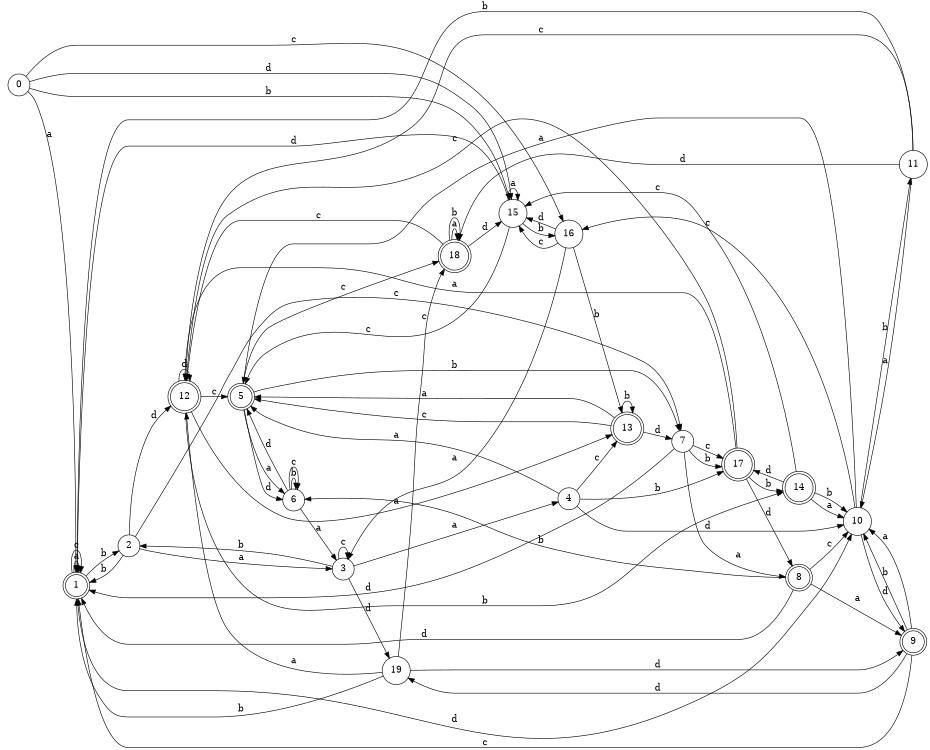 digraph n16_10 {
__start0 [label="" shape="none"];

rankdir=LR;
size="8,5";

s0 [style="filled", color="black", fillcolor="white" shape="circle", label="0"];
s1 [style="rounded,filled", color="black", fillcolor="white" shape="doublecircle", label="1"];
s2 [style="filled", color="black", fillcolor="white" shape="circle", label="2"];
s3 [style="filled", color="black", fillcolor="white" shape="circle", label="3"];
s4 [style="filled", color="black", fillcolor="white" shape="circle", label="4"];
s5 [style="rounded,filled", color="black", fillcolor="white" shape="doublecircle", label="5"];
s6 [style="filled", color="black", fillcolor="white" shape="circle", label="6"];
s7 [style="filled", color="black", fillcolor="white" shape="circle", label="7"];
s8 [style="rounded,filled", color="black", fillcolor="white" shape="doublecircle", label="8"];
s9 [style="rounded,filled", color="black", fillcolor="white" shape="doublecircle", label="9"];
s10 [style="filled", color="black", fillcolor="white" shape="circle", label="10"];
s11 [style="filled", color="black", fillcolor="white" shape="circle", label="11"];
s12 [style="rounded,filled", color="black", fillcolor="white" shape="doublecircle", label="12"];
s13 [style="rounded,filled", color="black", fillcolor="white" shape="doublecircle", label="13"];
s14 [style="rounded,filled", color="black", fillcolor="white" shape="doublecircle", label="14"];
s15 [style="filled", color="black", fillcolor="white" shape="circle", label="15"];
s16 [style="filled", color="black", fillcolor="white" shape="circle", label="16"];
s17 [style="rounded,filled", color="black", fillcolor="white" shape="doublecircle", label="17"];
s18 [style="rounded,filled", color="black", fillcolor="white" shape="doublecircle", label="18"];
s19 [style="filled", color="black", fillcolor="white" shape="circle", label="19"];
s0 -> s1 [label="a"];
s0 -> s15 [label="b"];
s0 -> s16 [label="c"];
s0 -> s15 [label="d"];
s1 -> s1 [label="a"];
s1 -> s2 [label="b"];
s1 -> s1 [label="c"];
s1 -> s10 [label="d"];
s2 -> s3 [label="a"];
s2 -> s1 [label="b"];
s2 -> s7 [label="c"];
s2 -> s12 [label="d"];
s3 -> s4 [label="a"];
s3 -> s2 [label="b"];
s3 -> s3 [label="c"];
s3 -> s19 [label="d"];
s4 -> s5 [label="a"];
s4 -> s17 [label="b"];
s4 -> s13 [label="c"];
s4 -> s10 [label="d"];
s5 -> s6 [label="a"];
s5 -> s7 [label="b"];
s5 -> s18 [label="c"];
s5 -> s6 [label="d"];
s6 -> s3 [label="a"];
s6 -> s6 [label="b"];
s6 -> s6 [label="c"];
s6 -> s5 [label="d"];
s7 -> s8 [label="a"];
s7 -> s17 [label="b"];
s7 -> s17 [label="c"];
s7 -> s1 [label="d"];
s8 -> s9 [label="a"];
s8 -> s6 [label="b"];
s8 -> s10 [label="c"];
s8 -> s1 [label="d"];
s9 -> s10 [label="a"];
s9 -> s10 [label="b"];
s9 -> s1 [label="c"];
s9 -> s19 [label="d"];
s10 -> s5 [label="a"];
s10 -> s11 [label="b"];
s10 -> s16 [label="c"];
s10 -> s9 [label="d"];
s11 -> s10 [label="a"];
s11 -> s1 [label="b"];
s11 -> s12 [label="c"];
s11 -> s18 [label="d"];
s12 -> s13 [label="a"];
s12 -> s14 [label="b"];
s12 -> s5 [label="c"];
s12 -> s12 [label="d"];
s13 -> s5 [label="a"];
s13 -> s13 [label="b"];
s13 -> s5 [label="c"];
s13 -> s7 [label="d"];
s14 -> s10 [label="a"];
s14 -> s10 [label="b"];
s14 -> s15 [label="c"];
s14 -> s17 [label="d"];
s15 -> s15 [label="a"];
s15 -> s16 [label="b"];
s15 -> s5 [label="c"];
s15 -> s1 [label="d"];
s16 -> s3 [label="a"];
s16 -> s13 [label="b"];
s16 -> s15 [label="c"];
s16 -> s15 [label="d"];
s17 -> s12 [label="a"];
s17 -> s14 [label="b"];
s17 -> s12 [label="c"];
s17 -> s8 [label="d"];
s18 -> s18 [label="a"];
s18 -> s18 [label="b"];
s18 -> s12 [label="c"];
s18 -> s15 [label="d"];
s19 -> s12 [label="a"];
s19 -> s1 [label="b"];
s19 -> s18 [label="c"];
s19 -> s9 [label="d"];

}